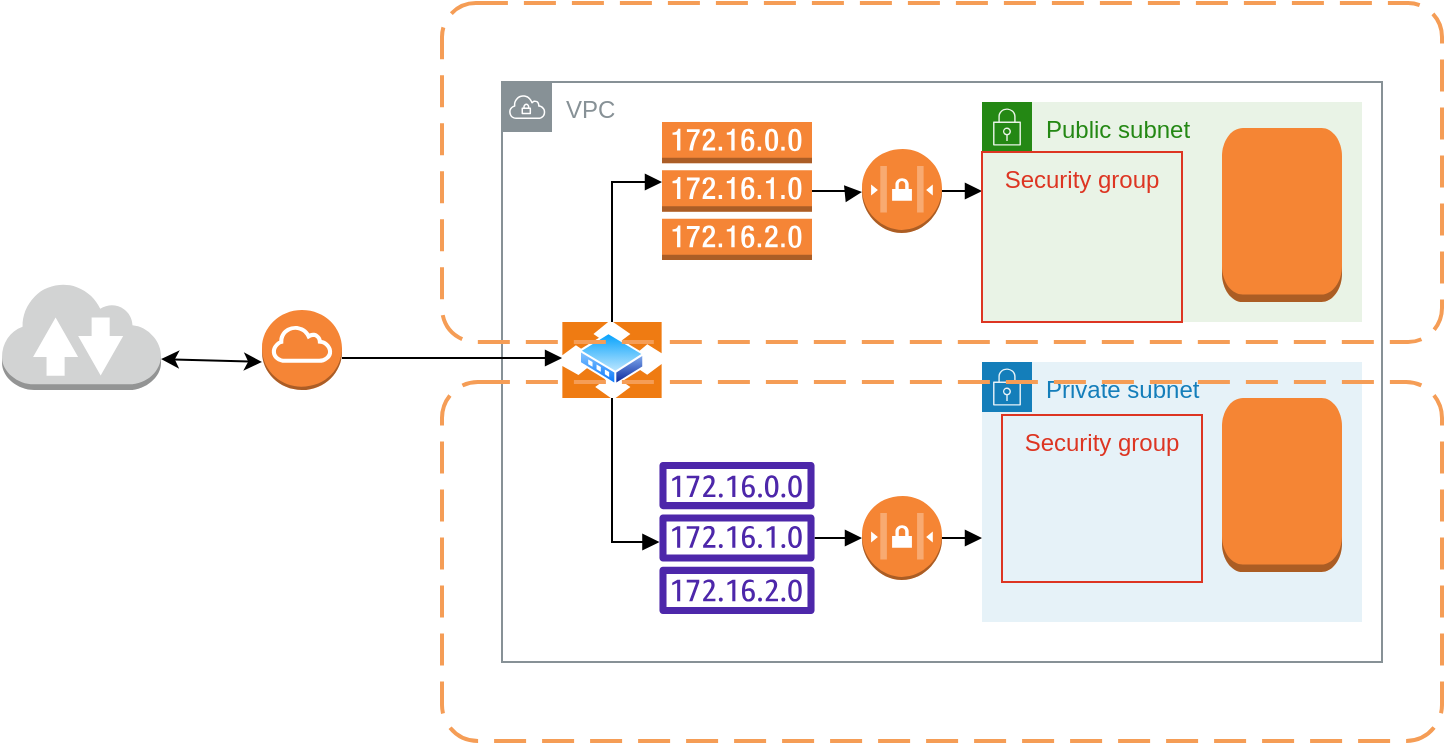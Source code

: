 <mxfile version="18.1.3" type="github">
  <diagram id="OaxhIE-Q87gZ6cyR5LAC" name="Page-1">
    <mxGraphModel dx="443" dy="180" grid="1" gridSize="10" guides="1" tooltips="1" connect="1" arrows="1" fold="1" page="1" pageScale="1" pageWidth="850" pageHeight="1100" math="0" shadow="0">
      <root>
        <mxCell id="0" />
        <mxCell id="1" parent="0" />
        <mxCell id="pzSt6tAUdHUx4kiziMoA-40" value="" style="outlineConnect=0;dashed=0;verticalLabelPosition=bottom;verticalAlign=top;align=center;html=1;shape=mxgraph.aws3.internet_2;fillColor=#D2D3D3;gradientColor=none;" vertex="1" parent="1">
          <mxGeometry x="70" y="220" width="79.5" height="54" as="geometry" />
        </mxCell>
        <mxCell id="pzSt6tAUdHUx4kiziMoA-44" value="VPC" style="sketch=0;outlineConnect=0;gradientColor=none;html=1;whiteSpace=wrap;fontSize=12;fontStyle=0;shape=mxgraph.aws4.group;grIcon=mxgraph.aws4.group_vpc;strokeColor=#879196;fillColor=none;verticalAlign=top;align=left;spacingLeft=30;fontColor=#879196;dashed=0;" vertex="1" parent="1">
          <mxGeometry x="320" y="120" width="440" height="290" as="geometry" />
        </mxCell>
        <mxCell id="pzSt6tAUdHUx4kiziMoA-69" value="" style="edgeStyle=orthogonalEdgeStyle;rounded=0;orthogonalLoop=1;jettySize=auto;html=1;endArrow=block;endFill=1;" edge="1" parent="1" source="pzSt6tAUdHUx4kiziMoA-46" target="pzSt6tAUdHUx4kiziMoA-47">
          <mxGeometry relative="1" as="geometry">
            <Array as="points">
              <mxPoint x="280" y="258" />
              <mxPoint x="280" y="258" />
            </Array>
          </mxGeometry>
        </mxCell>
        <mxCell id="pzSt6tAUdHUx4kiziMoA-46" value="" style="outlineConnect=0;dashed=0;verticalLabelPosition=bottom;verticalAlign=top;align=center;html=1;shape=mxgraph.aws3.internet_gateway;fillColor=#F58536;gradientColor=none;" vertex="1" parent="1">
          <mxGeometry x="200" y="234" width="40" height="40" as="geometry" />
        </mxCell>
        <mxCell id="pzSt6tAUdHUx4kiziMoA-70" value="" style="edgeStyle=orthogonalEdgeStyle;rounded=0;orthogonalLoop=1;jettySize=auto;html=1;endArrow=block;endFill=1;" edge="1" parent="1" source="pzSt6tAUdHUx4kiziMoA-47" target="pzSt6tAUdHUx4kiziMoA-48">
          <mxGeometry relative="1" as="geometry">
            <Array as="points">
              <mxPoint x="375" y="170" />
            </Array>
          </mxGeometry>
        </mxCell>
        <mxCell id="pzSt6tAUdHUx4kiziMoA-71" value="" style="edgeStyle=orthogonalEdgeStyle;rounded=0;orthogonalLoop=1;jettySize=auto;html=1;endArrow=block;endFill=1;" edge="1" parent="1" source="pzSt6tAUdHUx4kiziMoA-47" target="pzSt6tAUdHUx4kiziMoA-49">
          <mxGeometry relative="1" as="geometry">
            <Array as="points">
              <mxPoint x="375" y="350" />
            </Array>
          </mxGeometry>
        </mxCell>
        <mxCell id="pzSt6tAUdHUx4kiziMoA-47" value="" style="aspect=fixed;perimeter=ellipsePerimeter;html=1;align=center;shadow=0;dashed=0;spacingTop=3;image;image=img/lib/active_directory/router.svg;" vertex="1" parent="1">
          <mxGeometry x="350" y="240" width="50" height="38" as="geometry" />
        </mxCell>
        <mxCell id="pzSt6tAUdHUx4kiziMoA-74" value="" style="edgeStyle=orthogonalEdgeStyle;rounded=0;orthogonalLoop=1;jettySize=auto;html=1;endArrow=block;endFill=1;" edge="1" parent="1" source="pzSt6tAUdHUx4kiziMoA-48">
          <mxGeometry relative="1" as="geometry">
            <mxPoint x="500" y="175" as="targetPoint" />
          </mxGeometry>
        </mxCell>
        <mxCell id="pzSt6tAUdHUx4kiziMoA-48" value="" style="outlineConnect=0;dashed=0;verticalLabelPosition=bottom;verticalAlign=top;align=center;html=1;shape=mxgraph.aws3.route_table;fillColor=#F58536;gradientColor=none;" vertex="1" parent="1">
          <mxGeometry x="400" y="140" width="75" height="69" as="geometry" />
        </mxCell>
        <mxCell id="pzSt6tAUdHUx4kiziMoA-76" value="" style="edgeStyle=orthogonalEdgeStyle;rounded=0;orthogonalLoop=1;jettySize=auto;html=1;endArrow=block;endFill=1;entryX=0;entryY=0.5;entryDx=0;entryDy=0;entryPerimeter=0;" edge="1" parent="1" source="pzSt6tAUdHUx4kiziMoA-49" target="pzSt6tAUdHUx4kiziMoA-51">
          <mxGeometry relative="1" as="geometry" />
        </mxCell>
        <mxCell id="pzSt6tAUdHUx4kiziMoA-49" value="" style="sketch=0;outlineConnect=0;fontColor=#232F3E;gradientColor=none;fillColor=#4D27AA;strokeColor=none;dashed=0;verticalLabelPosition=bottom;verticalAlign=top;align=center;html=1;fontSize=12;fontStyle=0;aspect=fixed;pointerEvents=1;shape=mxgraph.aws4.route_table;" vertex="1" parent="1">
          <mxGeometry x="398.5" y="310" width="78" height="76" as="geometry" />
        </mxCell>
        <mxCell id="pzSt6tAUdHUx4kiziMoA-79" value="" style="edgeStyle=orthogonalEdgeStyle;rounded=0;orthogonalLoop=1;jettySize=auto;html=1;endArrow=block;endFill=1;entryX=-0.003;entryY=0.231;entryDx=0;entryDy=0;entryPerimeter=0;" edge="1" parent="1" source="pzSt6tAUdHUx4kiziMoA-50" target="pzSt6tAUdHUx4kiziMoA-54">
          <mxGeometry relative="1" as="geometry" />
        </mxCell>
        <mxCell id="pzSt6tAUdHUx4kiziMoA-50" value="" style="outlineConnect=0;dashed=0;verticalLabelPosition=bottom;verticalAlign=top;align=center;html=1;shape=mxgraph.aws3.network_access_controllist;fillColor=#F58534;gradientColor=none;" vertex="1" parent="1">
          <mxGeometry x="500" y="153.5" width="40" height="42" as="geometry" />
        </mxCell>
        <mxCell id="pzSt6tAUdHUx4kiziMoA-80" value="" style="edgeStyle=orthogonalEdgeStyle;rounded=0;orthogonalLoop=1;jettySize=auto;html=1;endArrow=block;endFill=1;" edge="1" parent="1" source="pzSt6tAUdHUx4kiziMoA-51">
          <mxGeometry relative="1" as="geometry">
            <mxPoint x="560" y="348" as="targetPoint" />
            <Array as="points">
              <mxPoint x="560" y="348" />
              <mxPoint x="560" y="348" />
            </Array>
          </mxGeometry>
        </mxCell>
        <mxCell id="pzSt6tAUdHUx4kiziMoA-51" value="" style="outlineConnect=0;dashed=0;verticalLabelPosition=bottom;verticalAlign=top;align=center;html=1;shape=mxgraph.aws3.network_access_controllist;fillColor=#F58534;gradientColor=none;" vertex="1" parent="1">
          <mxGeometry x="500" y="327" width="40" height="42" as="geometry" />
        </mxCell>
        <mxCell id="pzSt6tAUdHUx4kiziMoA-52" value="Public subnet" style="points=[[0,0],[0.25,0],[0.5,0],[0.75,0],[1,0],[1,0.25],[1,0.5],[1,0.75],[1,1],[0.75,1],[0.5,1],[0.25,1],[0,1],[0,0.75],[0,0.5],[0,0.25]];outlineConnect=0;gradientColor=none;html=1;whiteSpace=wrap;fontSize=12;fontStyle=0;container=1;pointerEvents=0;collapsible=0;recursiveResize=0;shape=mxgraph.aws4.group;grIcon=mxgraph.aws4.group_security_group;grStroke=0;strokeColor=#248814;fillColor=#E9F3E6;verticalAlign=top;align=left;spacingLeft=30;fontColor=#248814;dashed=0;" vertex="1" parent="1">
          <mxGeometry x="560" y="130" width="190" height="110" as="geometry" />
        </mxCell>
        <mxCell id="pzSt6tAUdHUx4kiziMoA-56" value="" style="outlineConnect=0;dashed=0;verticalLabelPosition=bottom;verticalAlign=top;align=center;html=1;shape=mxgraph.aws3.instance;fillColor=#F58534;gradientColor=none;" vertex="1" parent="pzSt6tAUdHUx4kiziMoA-52">
          <mxGeometry x="120" y="13" width="60" height="87" as="geometry" />
        </mxCell>
        <mxCell id="pzSt6tAUdHUx4kiziMoA-53" value="Private subnet" style="points=[[0,0],[0.25,0],[0.5,0],[0.75,0],[1,0],[1,0.25],[1,0.5],[1,0.75],[1,1],[0.75,1],[0.5,1],[0.25,1],[0,1],[0,0.75],[0,0.5],[0,0.25]];outlineConnect=0;gradientColor=none;html=1;whiteSpace=wrap;fontSize=12;fontStyle=0;container=1;pointerEvents=0;collapsible=0;recursiveResize=0;shape=mxgraph.aws4.group;grIcon=mxgraph.aws4.group_security_group;grStroke=0;strokeColor=#147EBA;fillColor=#E6F2F8;verticalAlign=top;align=left;spacingLeft=30;fontColor=#147EBA;dashed=0;" vertex="1" parent="1">
          <mxGeometry x="560" y="260" width="190" height="130" as="geometry" />
        </mxCell>
        <mxCell id="pzSt6tAUdHUx4kiziMoA-55" value="Security group" style="fillColor=none;strokeColor=#DD3522;verticalAlign=top;fontStyle=0;fontColor=#DD3522;" vertex="1" parent="pzSt6tAUdHUx4kiziMoA-53">
          <mxGeometry x="10" y="26.5" width="100" height="83.5" as="geometry" />
        </mxCell>
        <mxCell id="pzSt6tAUdHUx4kiziMoA-54" value="Security group" style="fillColor=none;strokeColor=#DD3522;verticalAlign=top;fontStyle=0;fontColor=#DD3522;" vertex="1" parent="1">
          <mxGeometry x="560" y="155" width="100" height="85" as="geometry" />
        </mxCell>
        <mxCell id="pzSt6tAUdHUx4kiziMoA-59" value="" style="outlineConnect=0;dashed=0;verticalLabelPosition=bottom;verticalAlign=top;align=center;html=1;shape=mxgraph.aws3.instance;fillColor=#F58534;gradientColor=none;" vertex="1" parent="1">
          <mxGeometry x="680" y="278" width="60" height="87" as="geometry" />
        </mxCell>
        <mxCell id="pzSt6tAUdHUx4kiziMoA-63" value="" style="endArrow=classic;startArrow=classic;html=1;rounded=0;" edge="1" parent="1">
          <mxGeometry width="50" height="50" relative="1" as="geometry">
            <mxPoint x="149.5" y="258.5" as="sourcePoint" />
            <mxPoint x="200" y="260" as="targetPoint" />
            <Array as="points">
              <mxPoint x="200" y="260" />
            </Array>
          </mxGeometry>
        </mxCell>
        <object label="" id="pzSt6tAUdHUx4kiziMoA-82">
          <mxCell style="rounded=1;arcSize=10;dashed=1;strokeColor=#F59D56;fillColor=none;gradientColor=none;dashPattern=8 4;strokeWidth=2;" vertex="1" parent="1">
            <mxGeometry x="290" y="80.5" width="500" height="169.5" as="geometry" />
          </mxCell>
        </object>
        <mxCell id="pzSt6tAUdHUx4kiziMoA-83" value="" style="rounded=1;arcSize=10;dashed=1;strokeColor=#F59D56;fillColor=none;gradientColor=none;dashPattern=8 4;strokeWidth=2;" vertex="1" parent="1">
          <mxGeometry x="290" y="270" width="500" height="179.5" as="geometry" />
        </mxCell>
      </root>
    </mxGraphModel>
  </diagram>
</mxfile>
